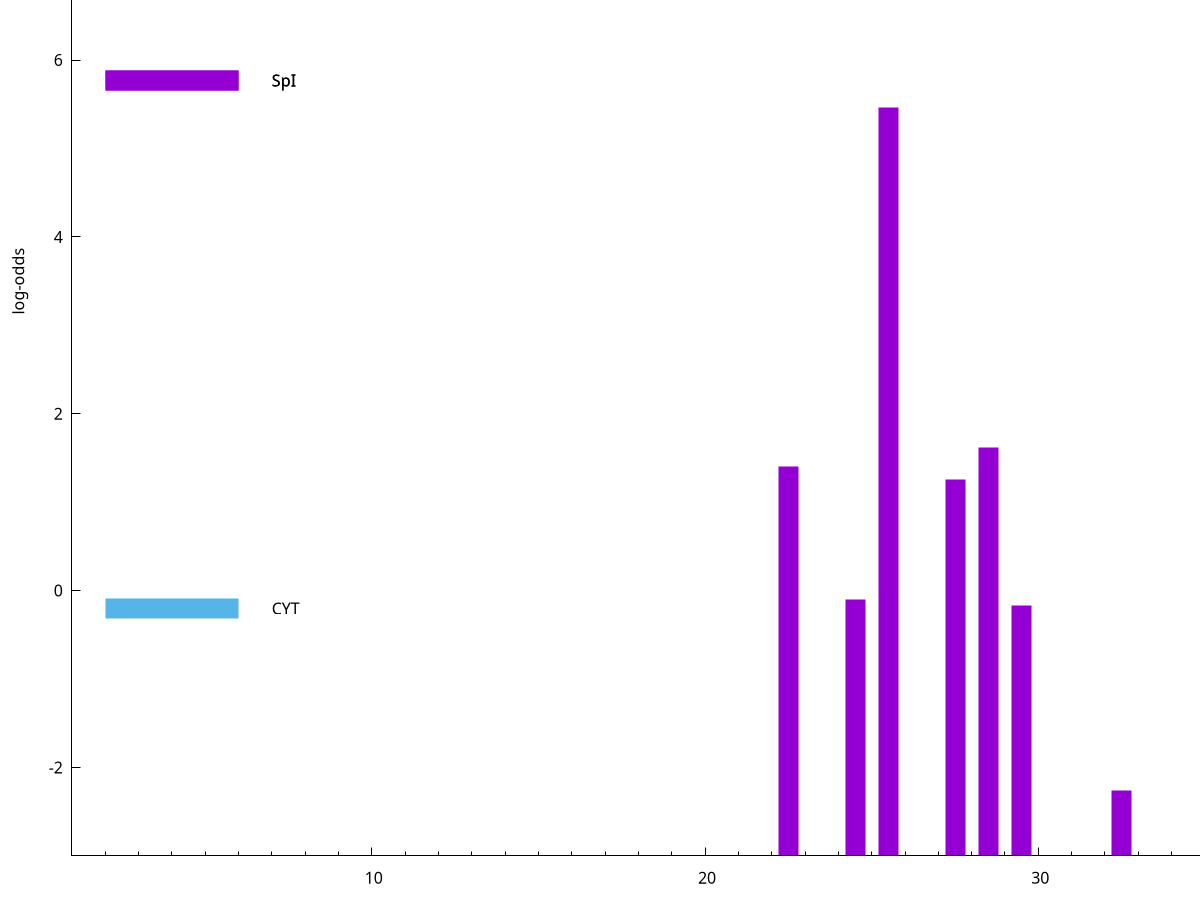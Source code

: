 set title "LipoP predictions for SRR4065679.gff"
set size 2., 1.4
set xrange [1:70] 
set mxtics 10
set yrange [-3:10]
set y2range [0:13]
set ylabel "log-odds"
set term postscript eps color solid "Helvetica" 30
set output "SRR4065679.gff11.eps"
set arrow from 2,5.76759 to 6,5.76759 nohead lt 1 lw 20
set label "SpI" at 7,5.76759
set arrow from 2,-0.200913 to 6,-0.200913 nohead lt 3 lw 20
set label "CYT" at 7,-0.200913
set arrow from 2,5.76759 to 6,5.76759 nohead lt 1 lw 20
set label "SpI" at 7,5.76759
# NOTE: The scores below are the log-odds scores with the threshold
# NOTE: subtracted (a hack to make gnuplot make the histogram all
# NOTE: look nice).
plot "-" axes x1y2 title "" with impulses lt 1 lw 20
25.500000 8.462120
28.500000 4.618250
22.500000 4.402690
27.500000 4.254640
24.500000 2.903758
29.500000 2.833431
32.500000 0.741880
e
exit
